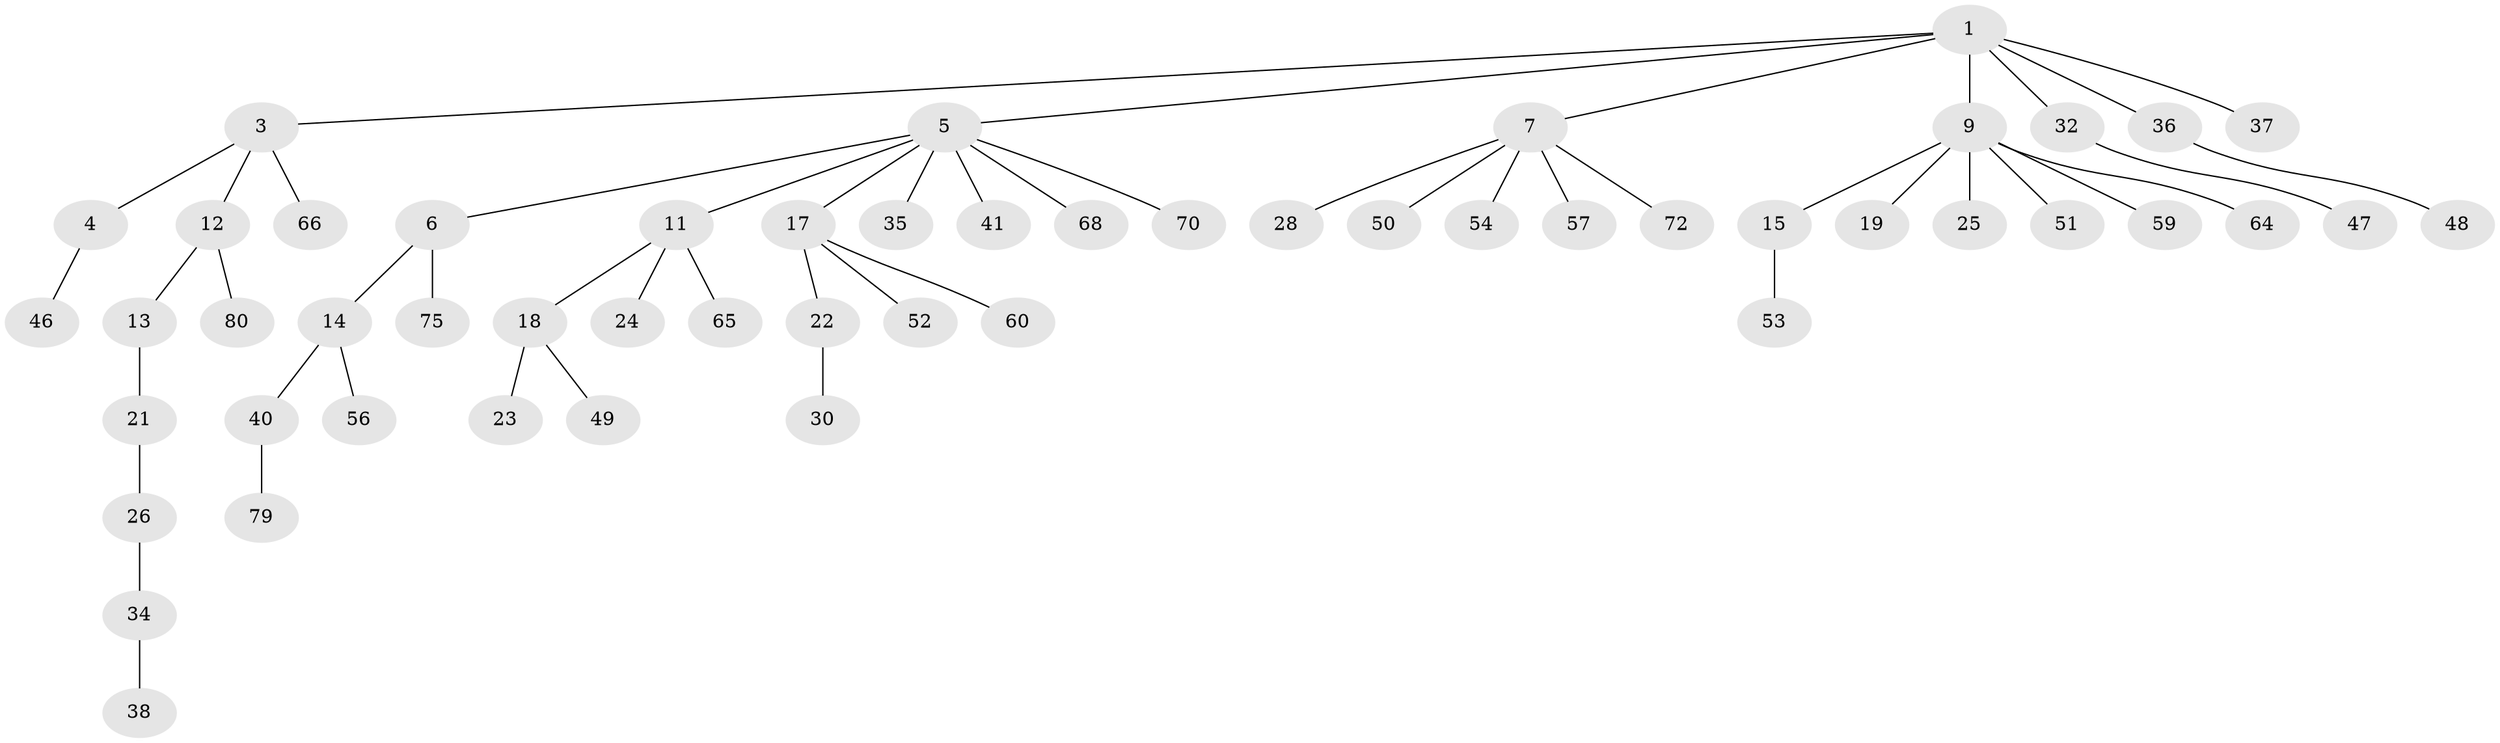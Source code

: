 // original degree distribution, {5: 0.025, 4: 0.0875, 3: 0.1375, 8: 0.025, 2: 0.1625, 1: 0.5625}
// Generated by graph-tools (version 1.1) at 2025/11/02/27/25 16:11:26]
// undirected, 53 vertices, 52 edges
graph export_dot {
graph [start="1"]
  node [color=gray90,style=filled];
  1 [super="+2"];
  3;
  4 [super="+62"];
  5 [super="+10"];
  6 [super="+16"];
  7 [super="+8"];
  9 [super="+58"];
  11 [super="+27"];
  12 [super="+42"];
  13;
  14 [super="+20"];
  15 [super="+55"];
  17 [super="+29"];
  18 [super="+39"];
  19;
  21 [super="+73"];
  22 [super="+31"];
  23 [super="+76"];
  24;
  25 [super="+63"];
  26 [super="+44"];
  28 [super="+61"];
  30;
  32 [super="+33"];
  34 [super="+43"];
  35;
  36 [super="+45"];
  37;
  38 [super="+77"];
  40 [super="+71"];
  41;
  46;
  47;
  48;
  49;
  50 [super="+78"];
  51;
  52;
  53;
  54 [super="+74"];
  56;
  57;
  59 [super="+69"];
  60;
  64 [super="+67"];
  65;
  66;
  68;
  70;
  72;
  75;
  79;
  80;
  1 -- 5;
  1 -- 7;
  1 -- 36;
  1 -- 37;
  1 -- 32;
  1 -- 3;
  1 -- 9;
  3 -- 4;
  3 -- 12;
  3 -- 66;
  4 -- 46;
  5 -- 6;
  5 -- 11;
  5 -- 17;
  5 -- 35;
  5 -- 41;
  5 -- 70;
  5 -- 68;
  6 -- 14;
  6 -- 75;
  7 -- 28;
  7 -- 57;
  7 -- 72;
  7 -- 50;
  7 -- 54;
  9 -- 15;
  9 -- 19;
  9 -- 25;
  9 -- 51;
  9 -- 59;
  9 -- 64;
  11 -- 18;
  11 -- 24;
  11 -- 65;
  12 -- 13;
  12 -- 80;
  13 -- 21;
  14 -- 40;
  14 -- 56;
  15 -- 53;
  17 -- 22;
  17 -- 52;
  17 -- 60;
  18 -- 23;
  18 -- 49;
  21 -- 26;
  22 -- 30;
  26 -- 34;
  32 -- 47;
  34 -- 38;
  36 -- 48;
  40 -- 79;
}

